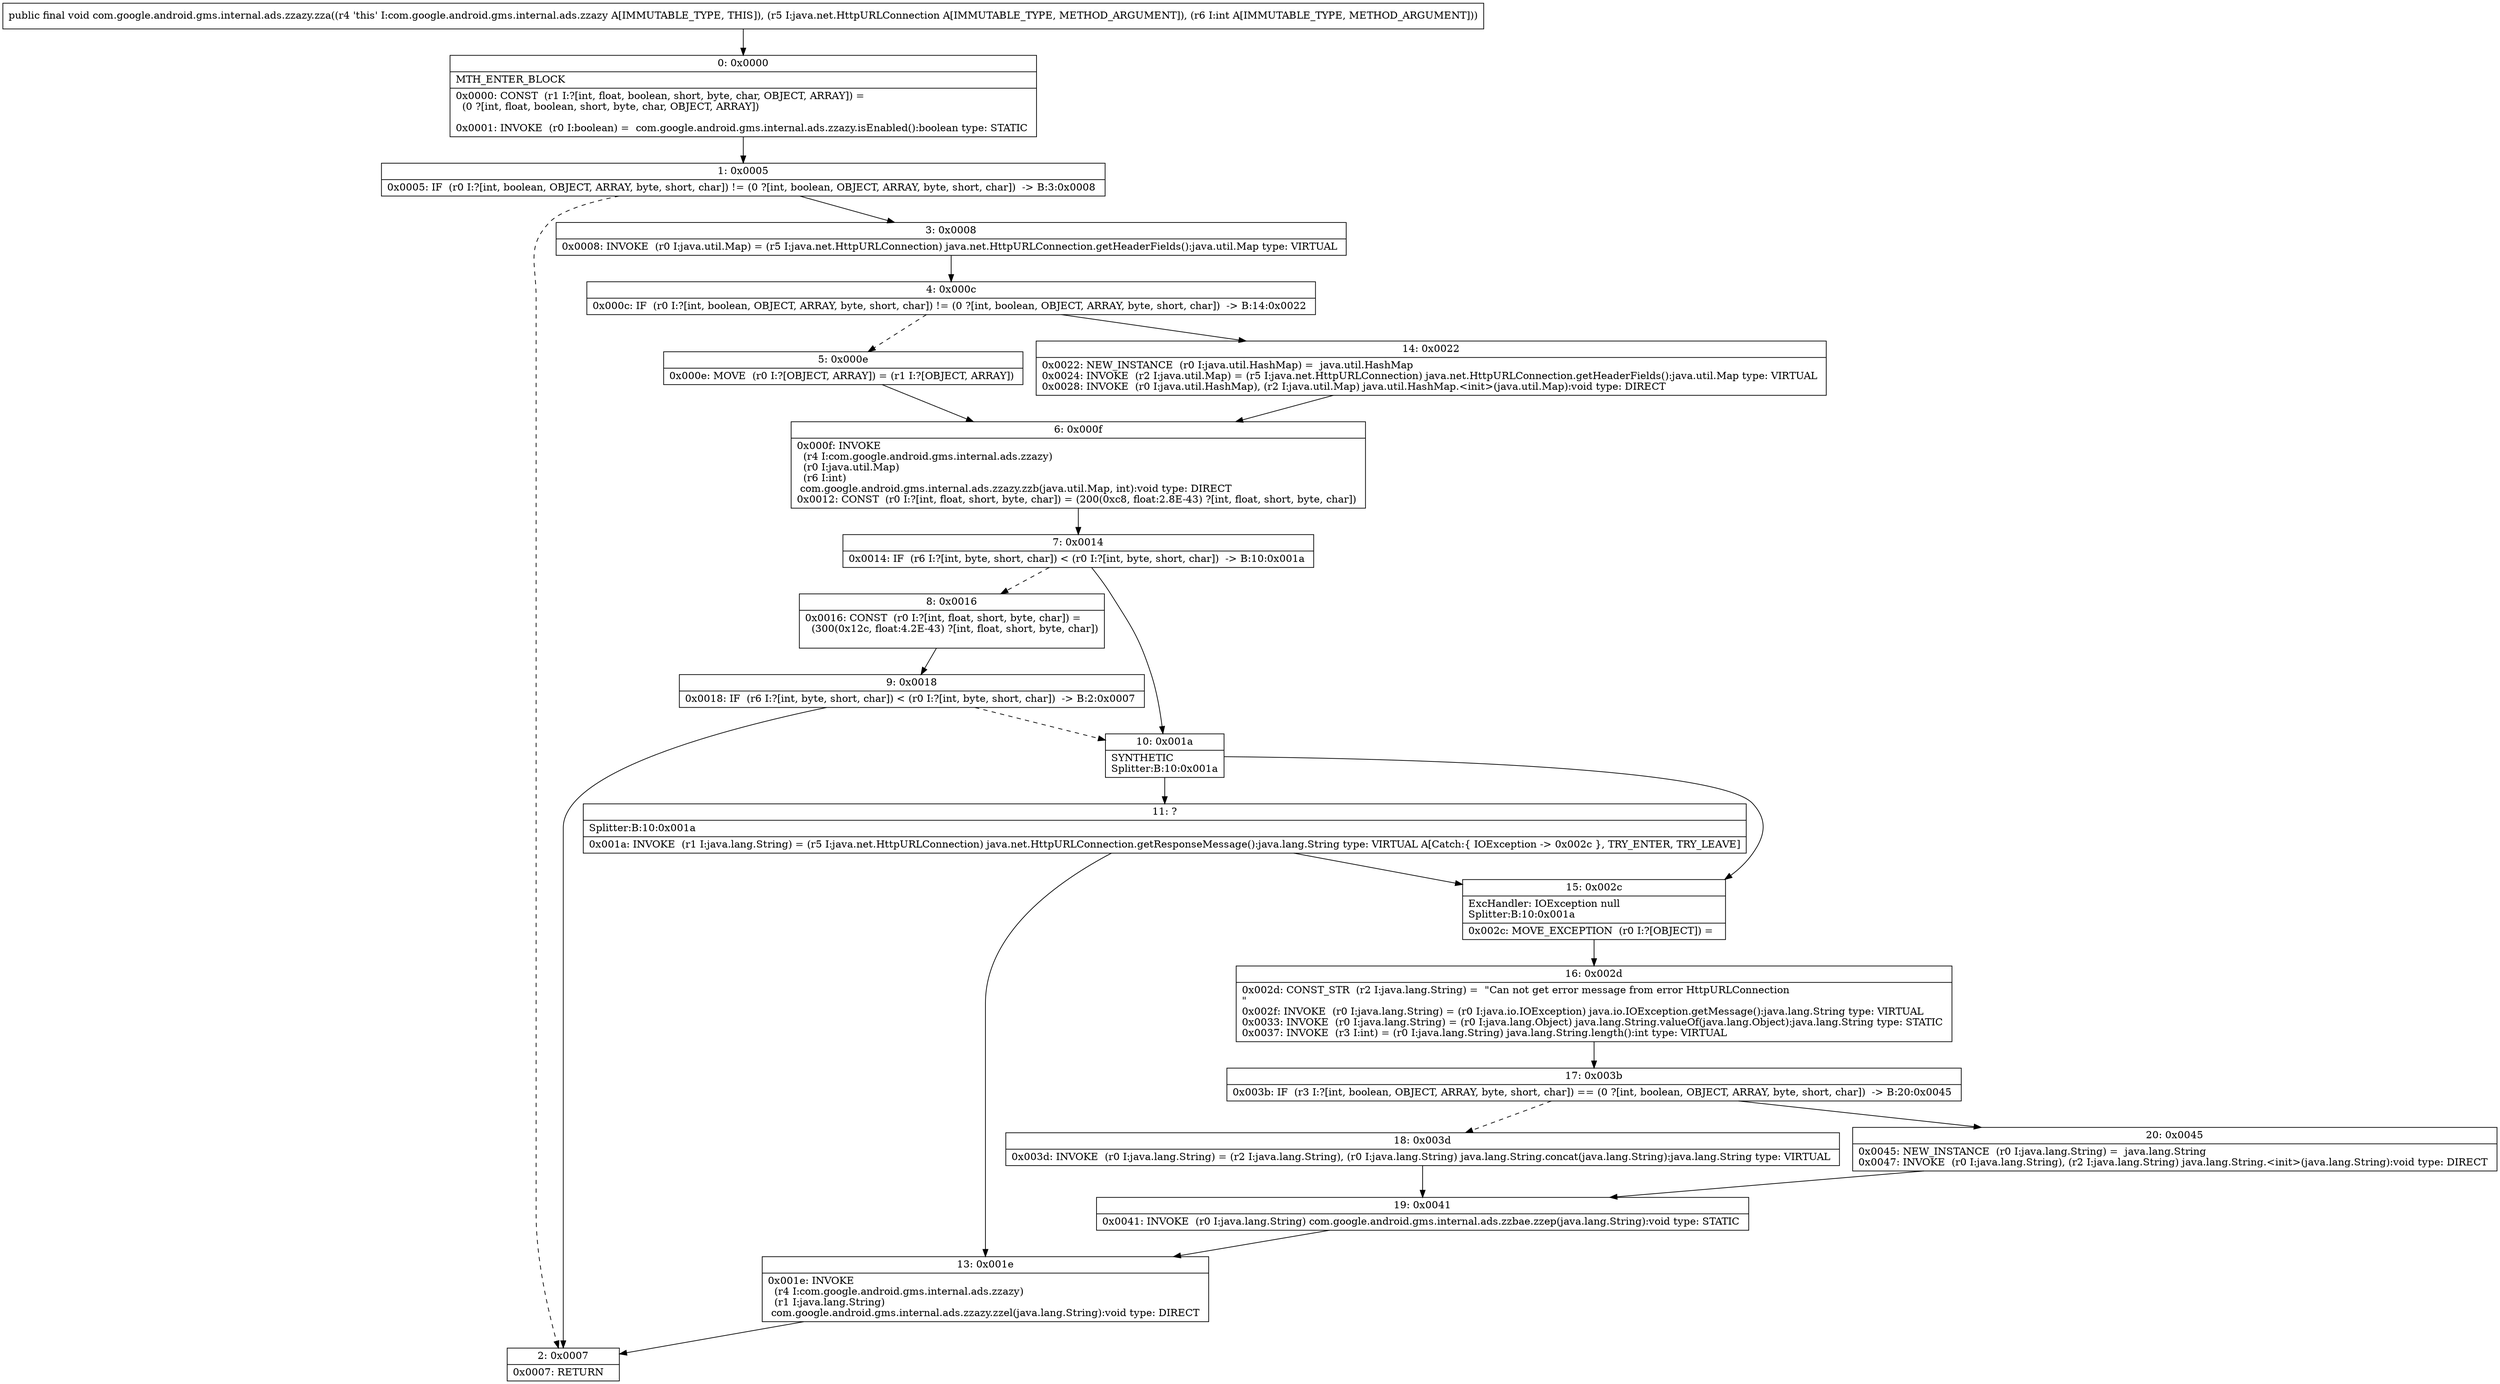digraph "CFG forcom.google.android.gms.internal.ads.zzazy.zza(Ljava\/net\/HttpURLConnection;I)V" {
Node_0 [shape=record,label="{0\:\ 0x0000|MTH_ENTER_BLOCK\l|0x0000: CONST  (r1 I:?[int, float, boolean, short, byte, char, OBJECT, ARRAY]) = \l  (0 ?[int, float, boolean, short, byte, char, OBJECT, ARRAY])\l \l0x0001: INVOKE  (r0 I:boolean) =  com.google.android.gms.internal.ads.zzazy.isEnabled():boolean type: STATIC \l}"];
Node_1 [shape=record,label="{1\:\ 0x0005|0x0005: IF  (r0 I:?[int, boolean, OBJECT, ARRAY, byte, short, char]) != (0 ?[int, boolean, OBJECT, ARRAY, byte, short, char])  \-\> B:3:0x0008 \l}"];
Node_2 [shape=record,label="{2\:\ 0x0007|0x0007: RETURN   \l}"];
Node_3 [shape=record,label="{3\:\ 0x0008|0x0008: INVOKE  (r0 I:java.util.Map) = (r5 I:java.net.HttpURLConnection) java.net.HttpURLConnection.getHeaderFields():java.util.Map type: VIRTUAL \l}"];
Node_4 [shape=record,label="{4\:\ 0x000c|0x000c: IF  (r0 I:?[int, boolean, OBJECT, ARRAY, byte, short, char]) != (0 ?[int, boolean, OBJECT, ARRAY, byte, short, char])  \-\> B:14:0x0022 \l}"];
Node_5 [shape=record,label="{5\:\ 0x000e|0x000e: MOVE  (r0 I:?[OBJECT, ARRAY]) = (r1 I:?[OBJECT, ARRAY]) \l}"];
Node_6 [shape=record,label="{6\:\ 0x000f|0x000f: INVOKE  \l  (r4 I:com.google.android.gms.internal.ads.zzazy)\l  (r0 I:java.util.Map)\l  (r6 I:int)\l com.google.android.gms.internal.ads.zzazy.zzb(java.util.Map, int):void type: DIRECT \l0x0012: CONST  (r0 I:?[int, float, short, byte, char]) = (200(0xc8, float:2.8E\-43) ?[int, float, short, byte, char]) \l}"];
Node_7 [shape=record,label="{7\:\ 0x0014|0x0014: IF  (r6 I:?[int, byte, short, char]) \< (r0 I:?[int, byte, short, char])  \-\> B:10:0x001a \l}"];
Node_8 [shape=record,label="{8\:\ 0x0016|0x0016: CONST  (r0 I:?[int, float, short, byte, char]) = \l  (300(0x12c, float:4.2E\-43) ?[int, float, short, byte, char])\l \l}"];
Node_9 [shape=record,label="{9\:\ 0x0018|0x0018: IF  (r6 I:?[int, byte, short, char]) \< (r0 I:?[int, byte, short, char])  \-\> B:2:0x0007 \l}"];
Node_10 [shape=record,label="{10\:\ 0x001a|SYNTHETIC\lSplitter:B:10:0x001a\l}"];
Node_11 [shape=record,label="{11\:\ ?|Splitter:B:10:0x001a\l|0x001a: INVOKE  (r1 I:java.lang.String) = (r5 I:java.net.HttpURLConnection) java.net.HttpURLConnection.getResponseMessage():java.lang.String type: VIRTUAL A[Catch:\{ IOException \-\> 0x002c \}, TRY_ENTER, TRY_LEAVE]\l}"];
Node_13 [shape=record,label="{13\:\ 0x001e|0x001e: INVOKE  \l  (r4 I:com.google.android.gms.internal.ads.zzazy)\l  (r1 I:java.lang.String)\l com.google.android.gms.internal.ads.zzazy.zzel(java.lang.String):void type: DIRECT \l}"];
Node_14 [shape=record,label="{14\:\ 0x0022|0x0022: NEW_INSTANCE  (r0 I:java.util.HashMap) =  java.util.HashMap \l0x0024: INVOKE  (r2 I:java.util.Map) = (r5 I:java.net.HttpURLConnection) java.net.HttpURLConnection.getHeaderFields():java.util.Map type: VIRTUAL \l0x0028: INVOKE  (r0 I:java.util.HashMap), (r2 I:java.util.Map) java.util.HashMap.\<init\>(java.util.Map):void type: DIRECT \l}"];
Node_15 [shape=record,label="{15\:\ 0x002c|ExcHandler: IOException null\lSplitter:B:10:0x001a\l|0x002c: MOVE_EXCEPTION  (r0 I:?[OBJECT]) =  \l}"];
Node_16 [shape=record,label="{16\:\ 0x002d|0x002d: CONST_STR  (r2 I:java.lang.String) =  \"Can not get error message from error HttpURLConnection\l\" \l0x002f: INVOKE  (r0 I:java.lang.String) = (r0 I:java.io.IOException) java.io.IOException.getMessage():java.lang.String type: VIRTUAL \l0x0033: INVOKE  (r0 I:java.lang.String) = (r0 I:java.lang.Object) java.lang.String.valueOf(java.lang.Object):java.lang.String type: STATIC \l0x0037: INVOKE  (r3 I:int) = (r0 I:java.lang.String) java.lang.String.length():int type: VIRTUAL \l}"];
Node_17 [shape=record,label="{17\:\ 0x003b|0x003b: IF  (r3 I:?[int, boolean, OBJECT, ARRAY, byte, short, char]) == (0 ?[int, boolean, OBJECT, ARRAY, byte, short, char])  \-\> B:20:0x0045 \l}"];
Node_18 [shape=record,label="{18\:\ 0x003d|0x003d: INVOKE  (r0 I:java.lang.String) = (r2 I:java.lang.String), (r0 I:java.lang.String) java.lang.String.concat(java.lang.String):java.lang.String type: VIRTUAL \l}"];
Node_19 [shape=record,label="{19\:\ 0x0041|0x0041: INVOKE  (r0 I:java.lang.String) com.google.android.gms.internal.ads.zzbae.zzep(java.lang.String):void type: STATIC \l}"];
Node_20 [shape=record,label="{20\:\ 0x0045|0x0045: NEW_INSTANCE  (r0 I:java.lang.String) =  java.lang.String \l0x0047: INVOKE  (r0 I:java.lang.String), (r2 I:java.lang.String) java.lang.String.\<init\>(java.lang.String):void type: DIRECT \l}"];
MethodNode[shape=record,label="{public final void com.google.android.gms.internal.ads.zzazy.zza((r4 'this' I:com.google.android.gms.internal.ads.zzazy A[IMMUTABLE_TYPE, THIS]), (r5 I:java.net.HttpURLConnection A[IMMUTABLE_TYPE, METHOD_ARGUMENT]), (r6 I:int A[IMMUTABLE_TYPE, METHOD_ARGUMENT])) }"];
MethodNode -> Node_0;
Node_0 -> Node_1;
Node_1 -> Node_2[style=dashed];
Node_1 -> Node_3;
Node_3 -> Node_4;
Node_4 -> Node_5[style=dashed];
Node_4 -> Node_14;
Node_5 -> Node_6;
Node_6 -> Node_7;
Node_7 -> Node_8[style=dashed];
Node_7 -> Node_10;
Node_8 -> Node_9;
Node_9 -> Node_2;
Node_9 -> Node_10[style=dashed];
Node_10 -> Node_11;
Node_10 -> Node_15;
Node_11 -> Node_15;
Node_11 -> Node_13;
Node_13 -> Node_2;
Node_14 -> Node_6;
Node_15 -> Node_16;
Node_16 -> Node_17;
Node_17 -> Node_18[style=dashed];
Node_17 -> Node_20;
Node_18 -> Node_19;
Node_19 -> Node_13;
Node_20 -> Node_19;
}

